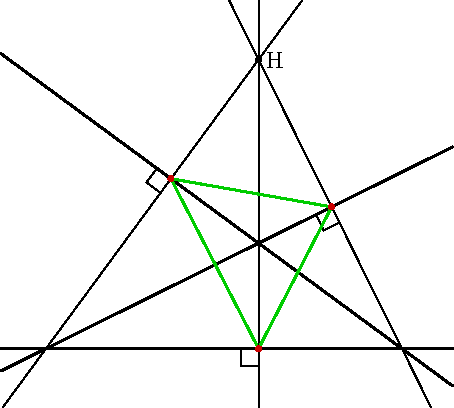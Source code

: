     size(8cm);
    import geometry;

    triangle t=triangleabc(3,4,6);
    drawline(t, linewidth(bp));
    line hc=altitude(t.AB), hb=altitude(t.AC);
    line ha=altitude(t.BC); draw(hc^^hb^^ha);
    dot("H", orthocentercenter(t));

    perpendicularmark(t.AB,hc,quarter=-1);
    perpendicularmark(t.AC,hb,quarter=-1);
    perpendicularmark(t.BC,ha);

    triangle ort=orthic(t);
    draw(ort,bp+0.8*green); dot(ort, 0.8*red);
    addMargins(1cm,1cm);
